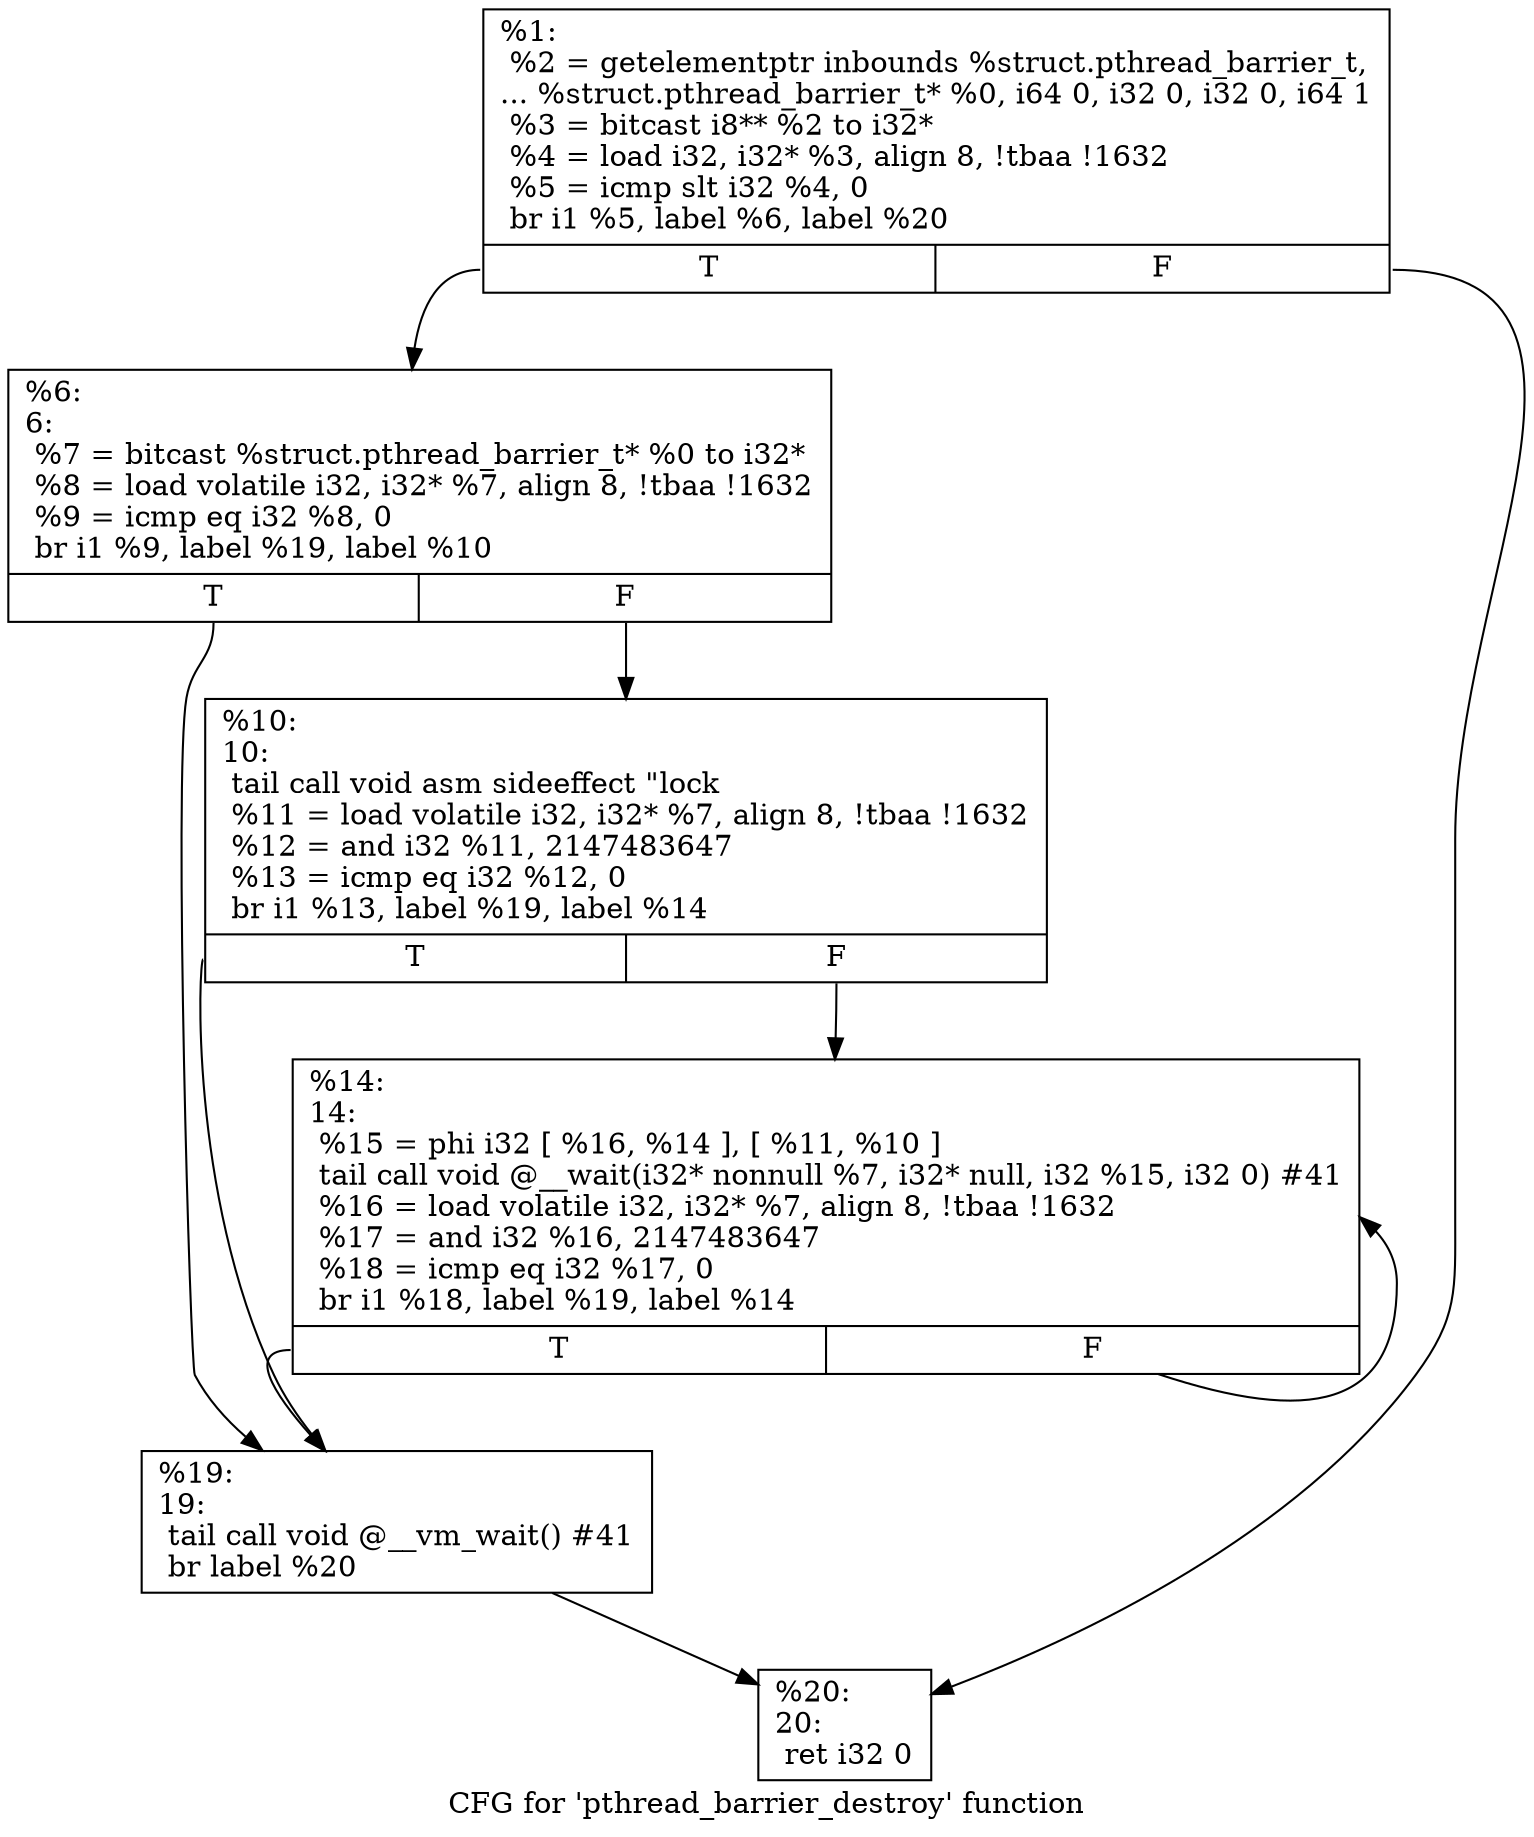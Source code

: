 digraph "CFG for 'pthread_barrier_destroy' function" {
	label="CFG for 'pthread_barrier_destroy' function";

	Node0x1e97f10 [shape=record,label="{%1:\l  %2 = getelementptr inbounds %struct.pthread_barrier_t,\l... %struct.pthread_barrier_t* %0, i64 0, i32 0, i32 0, i64 1\l  %3 = bitcast i8** %2 to i32*\l  %4 = load i32, i32* %3, align 8, !tbaa !1632\l  %5 = icmp slt i32 %4, 0\l  br i1 %5, label %6, label %20\l|{<s0>T|<s1>F}}"];
	Node0x1e97f10:s0 -> Node0x1e97fa0;
	Node0x1e97f10:s1 -> Node0x1e980e0;
	Node0x1e97fa0 [shape=record,label="{%6:\l6:                                                \l  %7 = bitcast %struct.pthread_barrier_t* %0 to i32*\l  %8 = load volatile i32, i32* %7, align 8, !tbaa !1632\l  %9 = icmp eq i32 %8, 0\l  br i1 %9, label %19, label %10\l|{<s0>T|<s1>F}}"];
	Node0x1e97fa0:s0 -> Node0x1e98090;
	Node0x1e97fa0:s1 -> Node0x1e97ff0;
	Node0x1e97ff0 [shape=record,label="{%10:\l10:                                               \l  tail call void asm sideeffect \"lock \l  %11 = load volatile i32, i32* %7, align 8, !tbaa !1632\l  %12 = and i32 %11, 2147483647\l  %13 = icmp eq i32 %12, 0\l  br i1 %13, label %19, label %14\l|{<s0>T|<s1>F}}"];
	Node0x1e97ff0:s0 -> Node0x1e98090;
	Node0x1e97ff0:s1 -> Node0x1e98040;
	Node0x1e98040 [shape=record,label="{%14:\l14:                                               \l  %15 = phi i32 [ %16, %14 ], [ %11, %10 ]\l  tail call void @__wait(i32* nonnull %7, i32* null, i32 %15, i32 0) #41\l  %16 = load volatile i32, i32* %7, align 8, !tbaa !1632\l  %17 = and i32 %16, 2147483647\l  %18 = icmp eq i32 %17, 0\l  br i1 %18, label %19, label %14\l|{<s0>T|<s1>F}}"];
	Node0x1e98040:s0 -> Node0x1e98090;
	Node0x1e98040:s1 -> Node0x1e98040;
	Node0x1e98090 [shape=record,label="{%19:\l19:                                               \l  tail call void @__vm_wait() #41\l  br label %20\l}"];
	Node0x1e98090 -> Node0x1e980e0;
	Node0x1e980e0 [shape=record,label="{%20:\l20:                                               \l  ret i32 0\l}"];
}
